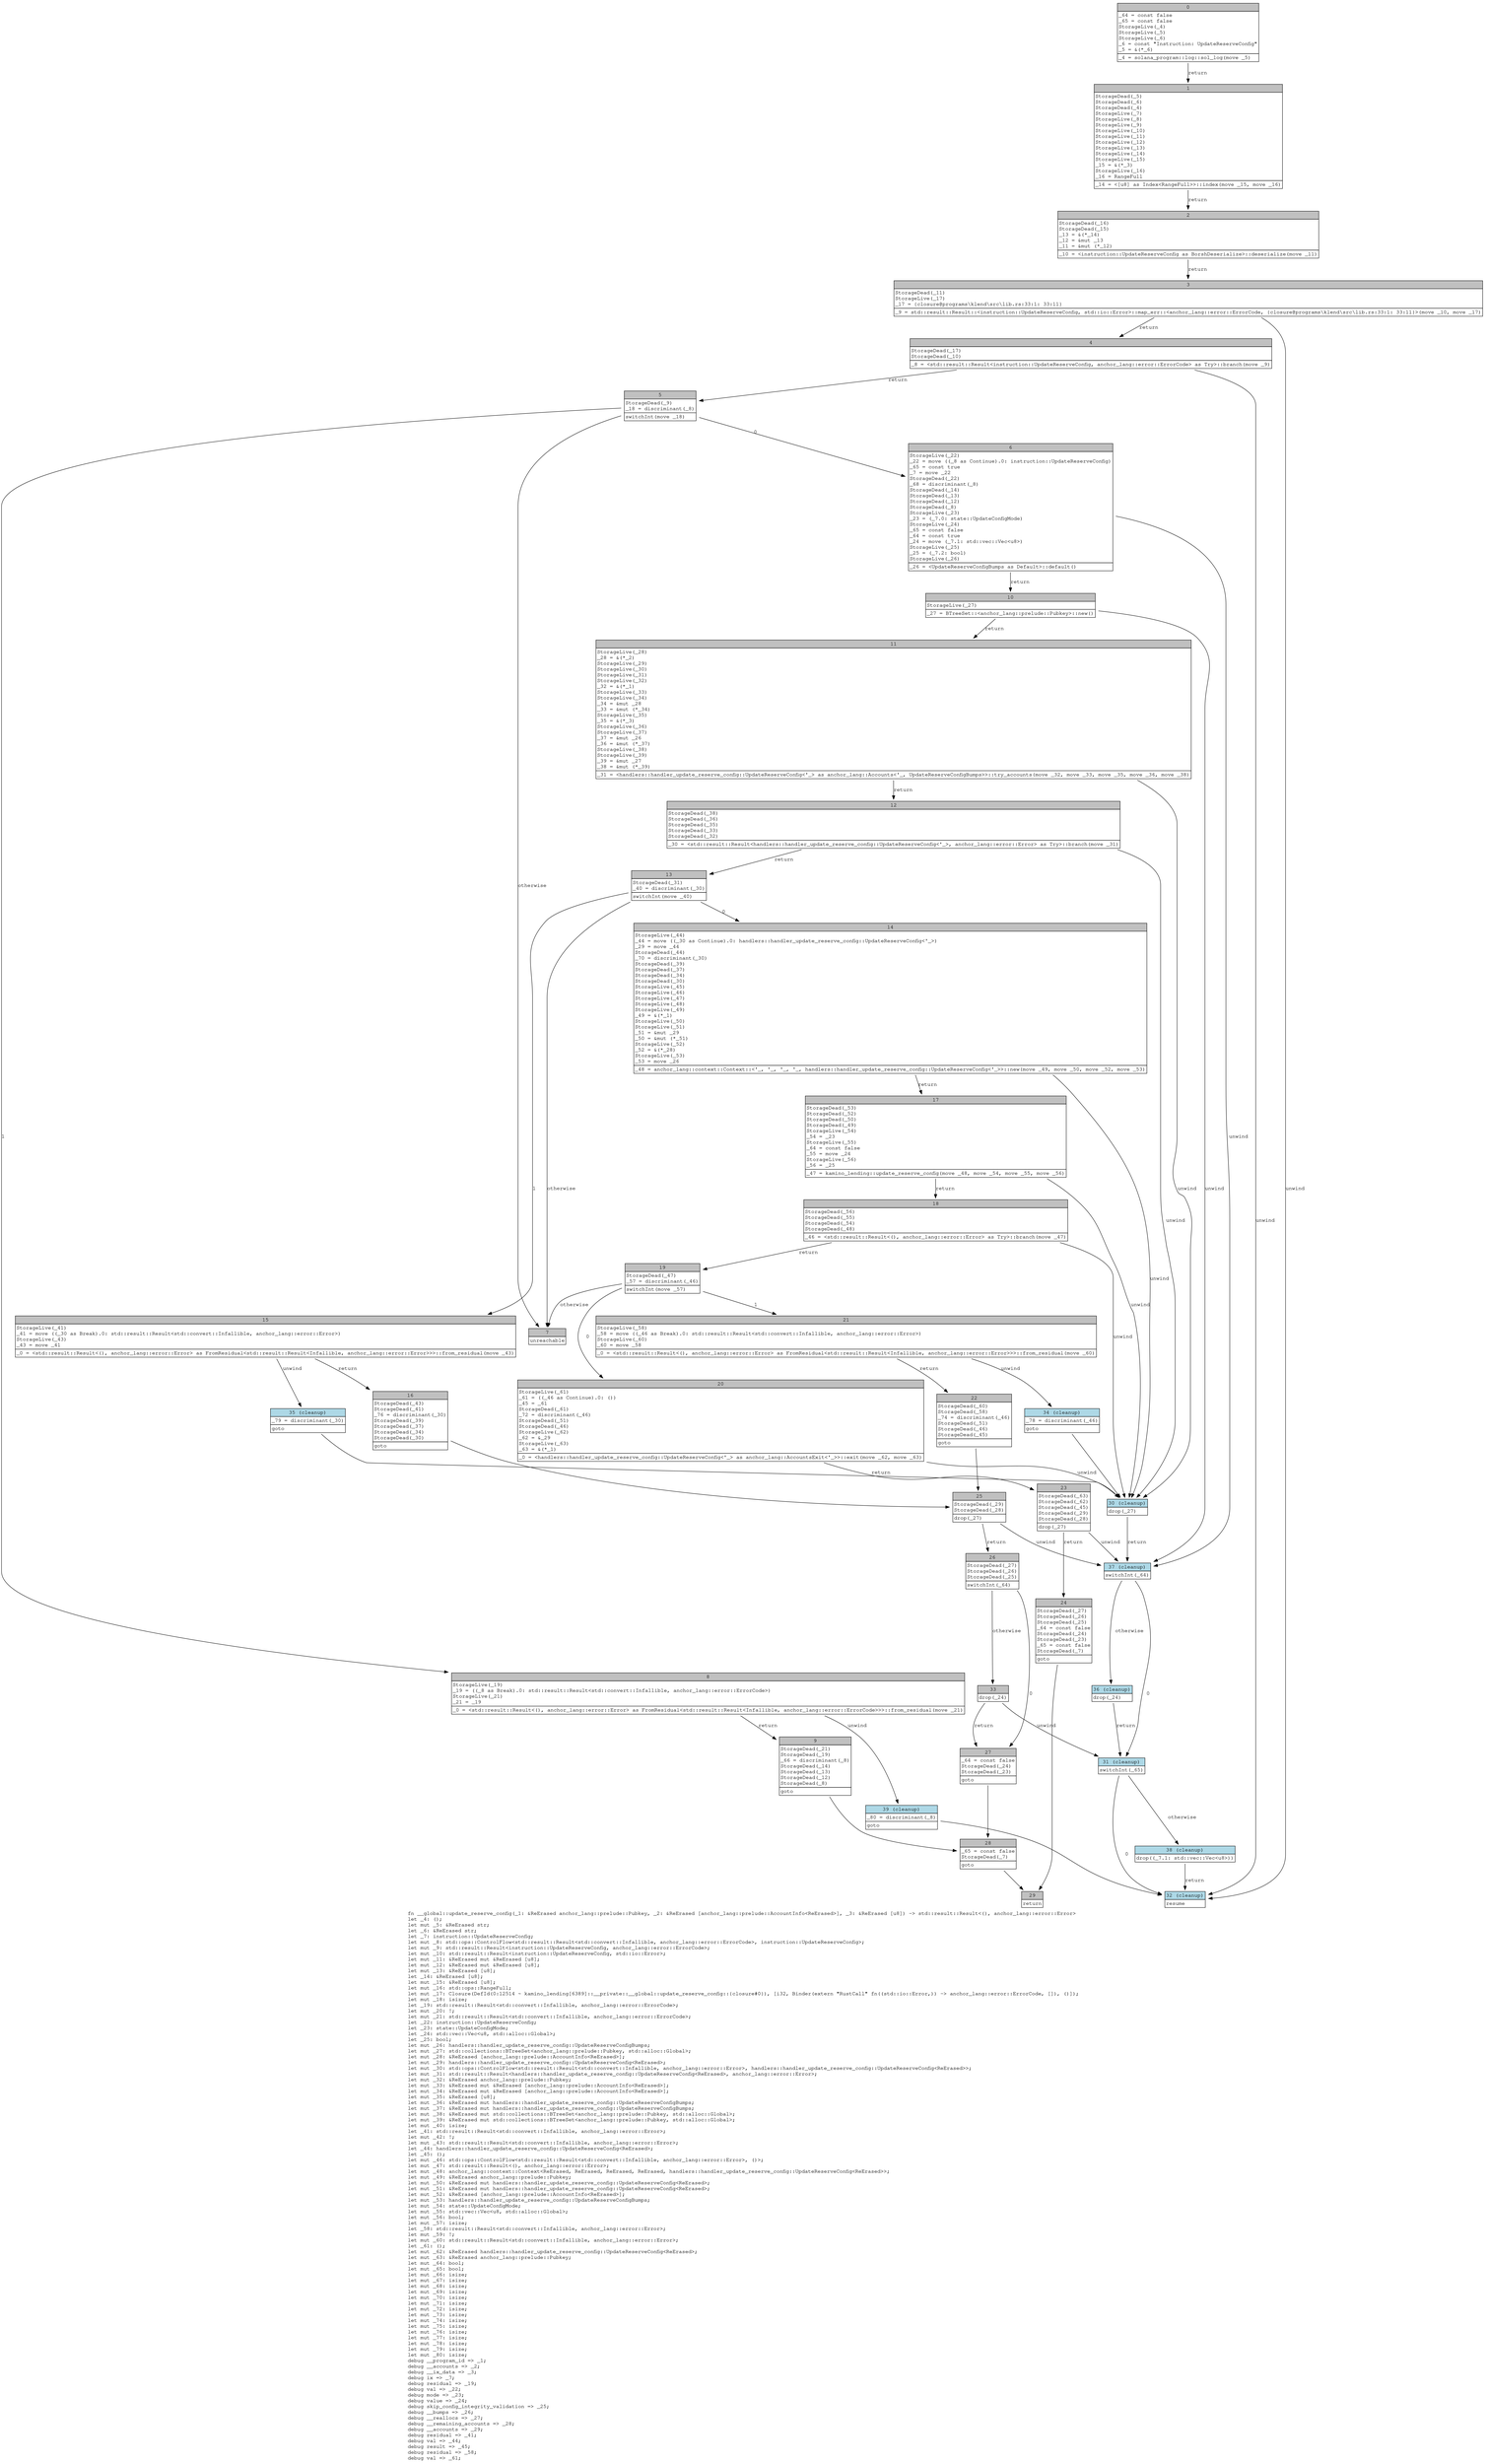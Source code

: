 digraph Mir_0_12512 {
    graph [fontname="Courier, monospace"];
    node [fontname="Courier, monospace"];
    edge [fontname="Courier, monospace"];
    label=<fn __global::update_reserve_config(_1: &amp;ReErased anchor_lang::prelude::Pubkey, _2: &amp;ReErased [anchor_lang::prelude::AccountInfo&lt;ReErased&gt;], _3: &amp;ReErased [u8]) -&gt; std::result::Result&lt;(), anchor_lang::error::Error&gt;<br align="left"/>let _4: ();<br align="left"/>let mut _5: &amp;ReErased str;<br align="left"/>let _6: &amp;ReErased str;<br align="left"/>let _7: instruction::UpdateReserveConfig;<br align="left"/>let mut _8: std::ops::ControlFlow&lt;std::result::Result&lt;std::convert::Infallible, anchor_lang::error::ErrorCode&gt;, instruction::UpdateReserveConfig&gt;;<br align="left"/>let mut _9: std::result::Result&lt;instruction::UpdateReserveConfig, anchor_lang::error::ErrorCode&gt;;<br align="left"/>let mut _10: std::result::Result&lt;instruction::UpdateReserveConfig, std::io::Error&gt;;<br align="left"/>let mut _11: &amp;ReErased mut &amp;ReErased [u8];<br align="left"/>let mut _12: &amp;ReErased mut &amp;ReErased [u8];<br align="left"/>let mut _13: &amp;ReErased [u8];<br align="left"/>let _14: &amp;ReErased [u8];<br align="left"/>let mut _15: &amp;ReErased [u8];<br align="left"/>let mut _16: std::ops::RangeFull;<br align="left"/>let mut _17: Closure(DefId(0:12514 ~ kamino_lending[6389]::__private::__global::update_reserve_config::{closure#0}), [i32, Binder(extern &quot;RustCall&quot; fn((std::io::Error,)) -&gt; anchor_lang::error::ErrorCode, []), ()]);<br align="left"/>let mut _18: isize;<br align="left"/>let _19: std::result::Result&lt;std::convert::Infallible, anchor_lang::error::ErrorCode&gt;;<br align="left"/>let mut _20: !;<br align="left"/>let mut _21: std::result::Result&lt;std::convert::Infallible, anchor_lang::error::ErrorCode&gt;;<br align="left"/>let _22: instruction::UpdateReserveConfig;<br align="left"/>let _23: state::UpdateConfigMode;<br align="left"/>let _24: std::vec::Vec&lt;u8, std::alloc::Global&gt;;<br align="left"/>let _25: bool;<br align="left"/>let mut _26: handlers::handler_update_reserve_config::UpdateReserveConfigBumps;<br align="left"/>let mut _27: std::collections::BTreeSet&lt;anchor_lang::prelude::Pubkey, std::alloc::Global&gt;;<br align="left"/>let mut _28: &amp;ReErased [anchor_lang::prelude::AccountInfo&lt;ReErased&gt;];<br align="left"/>let mut _29: handlers::handler_update_reserve_config::UpdateReserveConfig&lt;ReErased&gt;;<br align="left"/>let mut _30: std::ops::ControlFlow&lt;std::result::Result&lt;std::convert::Infallible, anchor_lang::error::Error&gt;, handlers::handler_update_reserve_config::UpdateReserveConfig&lt;ReErased&gt;&gt;;<br align="left"/>let mut _31: std::result::Result&lt;handlers::handler_update_reserve_config::UpdateReserveConfig&lt;ReErased&gt;, anchor_lang::error::Error&gt;;<br align="left"/>let mut _32: &amp;ReErased anchor_lang::prelude::Pubkey;<br align="left"/>let mut _33: &amp;ReErased mut &amp;ReErased [anchor_lang::prelude::AccountInfo&lt;ReErased&gt;];<br align="left"/>let mut _34: &amp;ReErased mut &amp;ReErased [anchor_lang::prelude::AccountInfo&lt;ReErased&gt;];<br align="left"/>let mut _35: &amp;ReErased [u8];<br align="left"/>let mut _36: &amp;ReErased mut handlers::handler_update_reserve_config::UpdateReserveConfigBumps;<br align="left"/>let mut _37: &amp;ReErased mut handlers::handler_update_reserve_config::UpdateReserveConfigBumps;<br align="left"/>let mut _38: &amp;ReErased mut std::collections::BTreeSet&lt;anchor_lang::prelude::Pubkey, std::alloc::Global&gt;;<br align="left"/>let mut _39: &amp;ReErased mut std::collections::BTreeSet&lt;anchor_lang::prelude::Pubkey, std::alloc::Global&gt;;<br align="left"/>let mut _40: isize;<br align="left"/>let _41: std::result::Result&lt;std::convert::Infallible, anchor_lang::error::Error&gt;;<br align="left"/>let mut _42: !;<br align="left"/>let mut _43: std::result::Result&lt;std::convert::Infallible, anchor_lang::error::Error&gt;;<br align="left"/>let _44: handlers::handler_update_reserve_config::UpdateReserveConfig&lt;ReErased&gt;;<br align="left"/>let _45: ();<br align="left"/>let mut _46: std::ops::ControlFlow&lt;std::result::Result&lt;std::convert::Infallible, anchor_lang::error::Error&gt;, ()&gt;;<br align="left"/>let mut _47: std::result::Result&lt;(), anchor_lang::error::Error&gt;;<br align="left"/>let mut _48: anchor_lang::context::Context&lt;ReErased, ReErased, ReErased, ReErased, handlers::handler_update_reserve_config::UpdateReserveConfig&lt;ReErased&gt;&gt;;<br align="left"/>let mut _49: &amp;ReErased anchor_lang::prelude::Pubkey;<br align="left"/>let mut _50: &amp;ReErased mut handlers::handler_update_reserve_config::UpdateReserveConfig&lt;ReErased&gt;;<br align="left"/>let mut _51: &amp;ReErased mut handlers::handler_update_reserve_config::UpdateReserveConfig&lt;ReErased&gt;;<br align="left"/>let mut _52: &amp;ReErased [anchor_lang::prelude::AccountInfo&lt;ReErased&gt;];<br align="left"/>let mut _53: handlers::handler_update_reserve_config::UpdateReserveConfigBumps;<br align="left"/>let mut _54: state::UpdateConfigMode;<br align="left"/>let mut _55: std::vec::Vec&lt;u8, std::alloc::Global&gt;;<br align="left"/>let mut _56: bool;<br align="left"/>let mut _57: isize;<br align="left"/>let _58: std::result::Result&lt;std::convert::Infallible, anchor_lang::error::Error&gt;;<br align="left"/>let mut _59: !;<br align="left"/>let mut _60: std::result::Result&lt;std::convert::Infallible, anchor_lang::error::Error&gt;;<br align="left"/>let _61: ();<br align="left"/>let mut _62: &amp;ReErased handlers::handler_update_reserve_config::UpdateReserveConfig&lt;ReErased&gt;;<br align="left"/>let mut _63: &amp;ReErased anchor_lang::prelude::Pubkey;<br align="left"/>let mut _64: bool;<br align="left"/>let mut _65: bool;<br align="left"/>let mut _66: isize;<br align="left"/>let mut _67: isize;<br align="left"/>let mut _68: isize;<br align="left"/>let mut _69: isize;<br align="left"/>let mut _70: isize;<br align="left"/>let mut _71: isize;<br align="left"/>let mut _72: isize;<br align="left"/>let mut _73: isize;<br align="left"/>let mut _74: isize;<br align="left"/>let mut _75: isize;<br align="left"/>let mut _76: isize;<br align="left"/>let mut _77: isize;<br align="left"/>let mut _78: isize;<br align="left"/>let mut _79: isize;<br align="left"/>let mut _80: isize;<br align="left"/>debug __program_id =&gt; _1;<br align="left"/>debug __accounts =&gt; _2;<br align="left"/>debug __ix_data =&gt; _3;<br align="left"/>debug ix =&gt; _7;<br align="left"/>debug residual =&gt; _19;<br align="left"/>debug val =&gt; _22;<br align="left"/>debug mode =&gt; _23;<br align="left"/>debug value =&gt; _24;<br align="left"/>debug skip_config_integrity_validation =&gt; _25;<br align="left"/>debug __bumps =&gt; _26;<br align="left"/>debug __reallocs =&gt; _27;<br align="left"/>debug __remaining_accounts =&gt; _28;<br align="left"/>debug __accounts =&gt; _29;<br align="left"/>debug residual =&gt; _41;<br align="left"/>debug val =&gt; _44;<br align="left"/>debug result =&gt; _45;<br align="left"/>debug residual =&gt; _58;<br align="left"/>debug val =&gt; _61;<br align="left"/>>;
    bb0__0_12512 [shape="none", label=<<table border="0" cellborder="1" cellspacing="0"><tr><td bgcolor="gray" align="center" colspan="1">0</td></tr><tr><td align="left" balign="left">_64 = const false<br/>_65 = const false<br/>StorageLive(_4)<br/>StorageLive(_5)<br/>StorageLive(_6)<br/>_6 = const &quot;Instruction: UpdateReserveConfig&quot;<br/>_5 = &amp;(*_6)<br/></td></tr><tr><td align="left">_4 = solana_program::log::sol_log(move _5)</td></tr></table>>];
    bb1__0_12512 [shape="none", label=<<table border="0" cellborder="1" cellspacing="0"><tr><td bgcolor="gray" align="center" colspan="1">1</td></tr><tr><td align="left" balign="left">StorageDead(_5)<br/>StorageDead(_6)<br/>StorageDead(_4)<br/>StorageLive(_7)<br/>StorageLive(_8)<br/>StorageLive(_9)<br/>StorageLive(_10)<br/>StorageLive(_11)<br/>StorageLive(_12)<br/>StorageLive(_13)<br/>StorageLive(_14)<br/>StorageLive(_15)<br/>_15 = &amp;(*_3)<br/>StorageLive(_16)<br/>_16 = RangeFull<br/></td></tr><tr><td align="left">_14 = &lt;[u8] as Index&lt;RangeFull&gt;&gt;::index(move _15, move _16)</td></tr></table>>];
    bb2__0_12512 [shape="none", label=<<table border="0" cellborder="1" cellspacing="0"><tr><td bgcolor="gray" align="center" colspan="1">2</td></tr><tr><td align="left" balign="left">StorageDead(_16)<br/>StorageDead(_15)<br/>_13 = &amp;(*_14)<br/>_12 = &amp;mut _13<br/>_11 = &amp;mut (*_12)<br/></td></tr><tr><td align="left">_10 = &lt;instruction::UpdateReserveConfig as BorshDeserialize&gt;::deserialize(move _11)</td></tr></table>>];
    bb3__0_12512 [shape="none", label=<<table border="0" cellborder="1" cellspacing="0"><tr><td bgcolor="gray" align="center" colspan="1">3</td></tr><tr><td align="left" balign="left">StorageDead(_11)<br/>StorageLive(_17)<br/>_17 = {closure@programs\klend\src\lib.rs:33:1: 33:11}<br/></td></tr><tr><td align="left">_9 = std::result::Result::&lt;instruction::UpdateReserveConfig, std::io::Error&gt;::map_err::&lt;anchor_lang::error::ErrorCode, {closure@programs\klend\src\lib.rs:33:1: 33:11}&gt;(move _10, move _17)</td></tr></table>>];
    bb4__0_12512 [shape="none", label=<<table border="0" cellborder="1" cellspacing="0"><tr><td bgcolor="gray" align="center" colspan="1">4</td></tr><tr><td align="left" balign="left">StorageDead(_17)<br/>StorageDead(_10)<br/></td></tr><tr><td align="left">_8 = &lt;std::result::Result&lt;instruction::UpdateReserveConfig, anchor_lang::error::ErrorCode&gt; as Try&gt;::branch(move _9)</td></tr></table>>];
    bb5__0_12512 [shape="none", label=<<table border="0" cellborder="1" cellspacing="0"><tr><td bgcolor="gray" align="center" colspan="1">5</td></tr><tr><td align="left" balign="left">StorageDead(_9)<br/>_18 = discriminant(_8)<br/></td></tr><tr><td align="left">switchInt(move _18)</td></tr></table>>];
    bb6__0_12512 [shape="none", label=<<table border="0" cellborder="1" cellspacing="0"><tr><td bgcolor="gray" align="center" colspan="1">6</td></tr><tr><td align="left" balign="left">StorageLive(_22)<br/>_22 = move ((_8 as Continue).0: instruction::UpdateReserveConfig)<br/>_65 = const true<br/>_7 = move _22<br/>StorageDead(_22)<br/>_68 = discriminant(_8)<br/>StorageDead(_14)<br/>StorageDead(_13)<br/>StorageDead(_12)<br/>StorageDead(_8)<br/>StorageLive(_23)<br/>_23 = (_7.0: state::UpdateConfigMode)<br/>StorageLive(_24)<br/>_65 = const false<br/>_64 = const true<br/>_24 = move (_7.1: std::vec::Vec&lt;u8&gt;)<br/>StorageLive(_25)<br/>_25 = (_7.2: bool)<br/>StorageLive(_26)<br/></td></tr><tr><td align="left">_26 = &lt;UpdateReserveConfigBumps as Default&gt;::default()</td></tr></table>>];
    bb7__0_12512 [shape="none", label=<<table border="0" cellborder="1" cellspacing="0"><tr><td bgcolor="gray" align="center" colspan="1">7</td></tr><tr><td align="left">unreachable</td></tr></table>>];
    bb8__0_12512 [shape="none", label=<<table border="0" cellborder="1" cellspacing="0"><tr><td bgcolor="gray" align="center" colspan="1">8</td></tr><tr><td align="left" balign="left">StorageLive(_19)<br/>_19 = ((_8 as Break).0: std::result::Result&lt;std::convert::Infallible, anchor_lang::error::ErrorCode&gt;)<br/>StorageLive(_21)<br/>_21 = _19<br/></td></tr><tr><td align="left">_0 = &lt;std::result::Result&lt;(), anchor_lang::error::Error&gt; as FromResidual&lt;std::result::Result&lt;Infallible, anchor_lang::error::ErrorCode&gt;&gt;&gt;::from_residual(move _21)</td></tr></table>>];
    bb9__0_12512 [shape="none", label=<<table border="0" cellborder="1" cellspacing="0"><tr><td bgcolor="gray" align="center" colspan="1">9</td></tr><tr><td align="left" balign="left">StorageDead(_21)<br/>StorageDead(_19)<br/>_66 = discriminant(_8)<br/>StorageDead(_14)<br/>StorageDead(_13)<br/>StorageDead(_12)<br/>StorageDead(_8)<br/></td></tr><tr><td align="left">goto</td></tr></table>>];
    bb10__0_12512 [shape="none", label=<<table border="0" cellborder="1" cellspacing="0"><tr><td bgcolor="gray" align="center" colspan="1">10</td></tr><tr><td align="left" balign="left">StorageLive(_27)<br/></td></tr><tr><td align="left">_27 = BTreeSet::&lt;anchor_lang::prelude::Pubkey&gt;::new()</td></tr></table>>];
    bb11__0_12512 [shape="none", label=<<table border="0" cellborder="1" cellspacing="0"><tr><td bgcolor="gray" align="center" colspan="1">11</td></tr><tr><td align="left" balign="left">StorageLive(_28)<br/>_28 = &amp;(*_2)<br/>StorageLive(_29)<br/>StorageLive(_30)<br/>StorageLive(_31)<br/>StorageLive(_32)<br/>_32 = &amp;(*_1)<br/>StorageLive(_33)<br/>StorageLive(_34)<br/>_34 = &amp;mut _28<br/>_33 = &amp;mut (*_34)<br/>StorageLive(_35)<br/>_35 = &amp;(*_3)<br/>StorageLive(_36)<br/>StorageLive(_37)<br/>_37 = &amp;mut _26<br/>_36 = &amp;mut (*_37)<br/>StorageLive(_38)<br/>StorageLive(_39)<br/>_39 = &amp;mut _27<br/>_38 = &amp;mut (*_39)<br/></td></tr><tr><td align="left">_31 = &lt;handlers::handler_update_reserve_config::UpdateReserveConfig&lt;'_&gt; as anchor_lang::Accounts&lt;'_, UpdateReserveConfigBumps&gt;&gt;::try_accounts(move _32, move _33, move _35, move _36, move _38)</td></tr></table>>];
    bb12__0_12512 [shape="none", label=<<table border="0" cellborder="1" cellspacing="0"><tr><td bgcolor="gray" align="center" colspan="1">12</td></tr><tr><td align="left" balign="left">StorageDead(_38)<br/>StorageDead(_36)<br/>StorageDead(_35)<br/>StorageDead(_33)<br/>StorageDead(_32)<br/></td></tr><tr><td align="left">_30 = &lt;std::result::Result&lt;handlers::handler_update_reserve_config::UpdateReserveConfig&lt;'_&gt;, anchor_lang::error::Error&gt; as Try&gt;::branch(move _31)</td></tr></table>>];
    bb13__0_12512 [shape="none", label=<<table border="0" cellborder="1" cellspacing="0"><tr><td bgcolor="gray" align="center" colspan="1">13</td></tr><tr><td align="left" balign="left">StorageDead(_31)<br/>_40 = discriminant(_30)<br/></td></tr><tr><td align="left">switchInt(move _40)</td></tr></table>>];
    bb14__0_12512 [shape="none", label=<<table border="0" cellborder="1" cellspacing="0"><tr><td bgcolor="gray" align="center" colspan="1">14</td></tr><tr><td align="left" balign="left">StorageLive(_44)<br/>_44 = move ((_30 as Continue).0: handlers::handler_update_reserve_config::UpdateReserveConfig&lt;'_&gt;)<br/>_29 = move _44<br/>StorageDead(_44)<br/>_70 = discriminant(_30)<br/>StorageDead(_39)<br/>StorageDead(_37)<br/>StorageDead(_34)<br/>StorageDead(_30)<br/>StorageLive(_45)<br/>StorageLive(_46)<br/>StorageLive(_47)<br/>StorageLive(_48)<br/>StorageLive(_49)<br/>_49 = &amp;(*_1)<br/>StorageLive(_50)<br/>StorageLive(_51)<br/>_51 = &amp;mut _29<br/>_50 = &amp;mut (*_51)<br/>StorageLive(_52)<br/>_52 = &amp;(*_28)<br/>StorageLive(_53)<br/>_53 = move _26<br/></td></tr><tr><td align="left">_48 = anchor_lang::context::Context::&lt;'_, '_, '_, '_, handlers::handler_update_reserve_config::UpdateReserveConfig&lt;'_&gt;&gt;::new(move _49, move _50, move _52, move _53)</td></tr></table>>];
    bb15__0_12512 [shape="none", label=<<table border="0" cellborder="1" cellspacing="0"><tr><td bgcolor="gray" align="center" colspan="1">15</td></tr><tr><td align="left" balign="left">StorageLive(_41)<br/>_41 = move ((_30 as Break).0: std::result::Result&lt;std::convert::Infallible, anchor_lang::error::Error&gt;)<br/>StorageLive(_43)<br/>_43 = move _41<br/></td></tr><tr><td align="left">_0 = &lt;std::result::Result&lt;(), anchor_lang::error::Error&gt; as FromResidual&lt;std::result::Result&lt;Infallible, anchor_lang::error::Error&gt;&gt;&gt;::from_residual(move _43)</td></tr></table>>];
    bb16__0_12512 [shape="none", label=<<table border="0" cellborder="1" cellspacing="0"><tr><td bgcolor="gray" align="center" colspan="1">16</td></tr><tr><td align="left" balign="left">StorageDead(_43)<br/>StorageDead(_41)<br/>_76 = discriminant(_30)<br/>StorageDead(_39)<br/>StorageDead(_37)<br/>StorageDead(_34)<br/>StorageDead(_30)<br/></td></tr><tr><td align="left">goto</td></tr></table>>];
    bb17__0_12512 [shape="none", label=<<table border="0" cellborder="1" cellspacing="0"><tr><td bgcolor="gray" align="center" colspan="1">17</td></tr><tr><td align="left" balign="left">StorageDead(_53)<br/>StorageDead(_52)<br/>StorageDead(_50)<br/>StorageDead(_49)<br/>StorageLive(_54)<br/>_54 = _23<br/>StorageLive(_55)<br/>_64 = const false<br/>_55 = move _24<br/>StorageLive(_56)<br/>_56 = _25<br/></td></tr><tr><td align="left">_47 = kamino_lending::update_reserve_config(move _48, move _54, move _55, move _56)</td></tr></table>>];
    bb18__0_12512 [shape="none", label=<<table border="0" cellborder="1" cellspacing="0"><tr><td bgcolor="gray" align="center" colspan="1">18</td></tr><tr><td align="left" balign="left">StorageDead(_56)<br/>StorageDead(_55)<br/>StorageDead(_54)<br/>StorageDead(_48)<br/></td></tr><tr><td align="left">_46 = &lt;std::result::Result&lt;(), anchor_lang::error::Error&gt; as Try&gt;::branch(move _47)</td></tr></table>>];
    bb19__0_12512 [shape="none", label=<<table border="0" cellborder="1" cellspacing="0"><tr><td bgcolor="gray" align="center" colspan="1">19</td></tr><tr><td align="left" balign="left">StorageDead(_47)<br/>_57 = discriminant(_46)<br/></td></tr><tr><td align="left">switchInt(move _57)</td></tr></table>>];
    bb20__0_12512 [shape="none", label=<<table border="0" cellborder="1" cellspacing="0"><tr><td bgcolor="gray" align="center" colspan="1">20</td></tr><tr><td align="left" balign="left">StorageLive(_61)<br/>_61 = ((_46 as Continue).0: ())<br/>_45 = _61<br/>StorageDead(_61)<br/>_72 = discriminant(_46)<br/>StorageDead(_51)<br/>StorageDead(_46)<br/>StorageLive(_62)<br/>_62 = &amp;_29<br/>StorageLive(_63)<br/>_63 = &amp;(*_1)<br/></td></tr><tr><td align="left">_0 = &lt;handlers::handler_update_reserve_config::UpdateReserveConfig&lt;'_&gt; as anchor_lang::AccountsExit&lt;'_&gt;&gt;::exit(move _62, move _63)</td></tr></table>>];
    bb21__0_12512 [shape="none", label=<<table border="0" cellborder="1" cellspacing="0"><tr><td bgcolor="gray" align="center" colspan="1">21</td></tr><tr><td align="left" balign="left">StorageLive(_58)<br/>_58 = move ((_46 as Break).0: std::result::Result&lt;std::convert::Infallible, anchor_lang::error::Error&gt;)<br/>StorageLive(_60)<br/>_60 = move _58<br/></td></tr><tr><td align="left">_0 = &lt;std::result::Result&lt;(), anchor_lang::error::Error&gt; as FromResidual&lt;std::result::Result&lt;Infallible, anchor_lang::error::Error&gt;&gt;&gt;::from_residual(move _60)</td></tr></table>>];
    bb22__0_12512 [shape="none", label=<<table border="0" cellborder="1" cellspacing="0"><tr><td bgcolor="gray" align="center" colspan="1">22</td></tr><tr><td align="left" balign="left">StorageDead(_60)<br/>StorageDead(_58)<br/>_74 = discriminant(_46)<br/>StorageDead(_51)<br/>StorageDead(_46)<br/>StorageDead(_45)<br/></td></tr><tr><td align="left">goto</td></tr></table>>];
    bb23__0_12512 [shape="none", label=<<table border="0" cellborder="1" cellspacing="0"><tr><td bgcolor="gray" align="center" colspan="1">23</td></tr><tr><td align="left" balign="left">StorageDead(_63)<br/>StorageDead(_62)<br/>StorageDead(_45)<br/>StorageDead(_29)<br/>StorageDead(_28)<br/></td></tr><tr><td align="left">drop(_27)</td></tr></table>>];
    bb24__0_12512 [shape="none", label=<<table border="0" cellborder="1" cellspacing="0"><tr><td bgcolor="gray" align="center" colspan="1">24</td></tr><tr><td align="left" balign="left">StorageDead(_27)<br/>StorageDead(_26)<br/>StorageDead(_25)<br/>_64 = const false<br/>StorageDead(_24)<br/>StorageDead(_23)<br/>_65 = const false<br/>StorageDead(_7)<br/></td></tr><tr><td align="left">goto</td></tr></table>>];
    bb25__0_12512 [shape="none", label=<<table border="0" cellborder="1" cellspacing="0"><tr><td bgcolor="gray" align="center" colspan="1">25</td></tr><tr><td align="left" balign="left">StorageDead(_29)<br/>StorageDead(_28)<br/></td></tr><tr><td align="left">drop(_27)</td></tr></table>>];
    bb26__0_12512 [shape="none", label=<<table border="0" cellborder="1" cellspacing="0"><tr><td bgcolor="gray" align="center" colspan="1">26</td></tr><tr><td align="left" balign="left">StorageDead(_27)<br/>StorageDead(_26)<br/>StorageDead(_25)<br/></td></tr><tr><td align="left">switchInt(_64)</td></tr></table>>];
    bb27__0_12512 [shape="none", label=<<table border="0" cellborder="1" cellspacing="0"><tr><td bgcolor="gray" align="center" colspan="1">27</td></tr><tr><td align="left" balign="left">_64 = const false<br/>StorageDead(_24)<br/>StorageDead(_23)<br/></td></tr><tr><td align="left">goto</td></tr></table>>];
    bb28__0_12512 [shape="none", label=<<table border="0" cellborder="1" cellspacing="0"><tr><td bgcolor="gray" align="center" colspan="1">28</td></tr><tr><td align="left" balign="left">_65 = const false<br/>StorageDead(_7)<br/></td></tr><tr><td align="left">goto</td></tr></table>>];
    bb29__0_12512 [shape="none", label=<<table border="0" cellborder="1" cellspacing="0"><tr><td bgcolor="gray" align="center" colspan="1">29</td></tr><tr><td align="left">return</td></tr></table>>];
    bb30__0_12512 [shape="none", label=<<table border="0" cellborder="1" cellspacing="0"><tr><td bgcolor="lightblue" align="center" colspan="1">30 (cleanup)</td></tr><tr><td align="left">drop(_27)</td></tr></table>>];
    bb31__0_12512 [shape="none", label=<<table border="0" cellborder="1" cellspacing="0"><tr><td bgcolor="lightblue" align="center" colspan="1">31 (cleanup)</td></tr><tr><td align="left">switchInt(_65)</td></tr></table>>];
    bb32__0_12512 [shape="none", label=<<table border="0" cellborder="1" cellspacing="0"><tr><td bgcolor="lightblue" align="center" colspan="1">32 (cleanup)</td></tr><tr><td align="left">resume</td></tr></table>>];
    bb33__0_12512 [shape="none", label=<<table border="0" cellborder="1" cellspacing="0"><tr><td bgcolor="gray" align="center" colspan="1">33</td></tr><tr><td align="left">drop(_24)</td></tr></table>>];
    bb34__0_12512 [shape="none", label=<<table border="0" cellborder="1" cellspacing="0"><tr><td bgcolor="lightblue" align="center" colspan="1">34 (cleanup)</td></tr><tr><td align="left" balign="left">_78 = discriminant(_46)<br/></td></tr><tr><td align="left">goto</td></tr></table>>];
    bb35__0_12512 [shape="none", label=<<table border="0" cellborder="1" cellspacing="0"><tr><td bgcolor="lightblue" align="center" colspan="1">35 (cleanup)</td></tr><tr><td align="left" balign="left">_79 = discriminant(_30)<br/></td></tr><tr><td align="left">goto</td></tr></table>>];
    bb36__0_12512 [shape="none", label=<<table border="0" cellborder="1" cellspacing="0"><tr><td bgcolor="lightblue" align="center" colspan="1">36 (cleanup)</td></tr><tr><td align="left">drop(_24)</td></tr></table>>];
    bb37__0_12512 [shape="none", label=<<table border="0" cellborder="1" cellspacing="0"><tr><td bgcolor="lightblue" align="center" colspan="1">37 (cleanup)</td></tr><tr><td align="left">switchInt(_64)</td></tr></table>>];
    bb38__0_12512 [shape="none", label=<<table border="0" cellborder="1" cellspacing="0"><tr><td bgcolor="lightblue" align="center" colspan="1">38 (cleanup)</td></tr><tr><td align="left">drop((_7.1: std::vec::Vec&lt;u8&gt;))</td></tr></table>>];
    bb39__0_12512 [shape="none", label=<<table border="0" cellborder="1" cellspacing="0"><tr><td bgcolor="lightblue" align="center" colspan="1">39 (cleanup)</td></tr><tr><td align="left" balign="left">_80 = discriminant(_8)<br/></td></tr><tr><td align="left">goto</td></tr></table>>];
    bb0__0_12512 -> bb1__0_12512 [label="return"];
    bb1__0_12512 -> bb2__0_12512 [label="return"];
    bb2__0_12512 -> bb3__0_12512 [label="return"];
    bb3__0_12512 -> bb4__0_12512 [label="return"];
    bb3__0_12512 -> bb32__0_12512 [label="unwind"];
    bb4__0_12512 -> bb5__0_12512 [label="return"];
    bb4__0_12512 -> bb32__0_12512 [label="unwind"];
    bb5__0_12512 -> bb6__0_12512 [label="0"];
    bb5__0_12512 -> bb8__0_12512 [label="1"];
    bb5__0_12512 -> bb7__0_12512 [label="otherwise"];
    bb6__0_12512 -> bb10__0_12512 [label="return"];
    bb6__0_12512 -> bb37__0_12512 [label="unwind"];
    bb8__0_12512 -> bb9__0_12512 [label="return"];
    bb8__0_12512 -> bb39__0_12512 [label="unwind"];
    bb9__0_12512 -> bb28__0_12512 [label=""];
    bb10__0_12512 -> bb11__0_12512 [label="return"];
    bb10__0_12512 -> bb37__0_12512 [label="unwind"];
    bb11__0_12512 -> bb12__0_12512 [label="return"];
    bb11__0_12512 -> bb30__0_12512 [label="unwind"];
    bb12__0_12512 -> bb13__0_12512 [label="return"];
    bb12__0_12512 -> bb30__0_12512 [label="unwind"];
    bb13__0_12512 -> bb14__0_12512 [label="0"];
    bb13__0_12512 -> bb15__0_12512 [label="1"];
    bb13__0_12512 -> bb7__0_12512 [label="otherwise"];
    bb14__0_12512 -> bb17__0_12512 [label="return"];
    bb14__0_12512 -> bb30__0_12512 [label="unwind"];
    bb15__0_12512 -> bb16__0_12512 [label="return"];
    bb15__0_12512 -> bb35__0_12512 [label="unwind"];
    bb16__0_12512 -> bb25__0_12512 [label=""];
    bb17__0_12512 -> bb18__0_12512 [label="return"];
    bb17__0_12512 -> bb30__0_12512 [label="unwind"];
    bb18__0_12512 -> bb19__0_12512 [label="return"];
    bb18__0_12512 -> bb30__0_12512 [label="unwind"];
    bb19__0_12512 -> bb20__0_12512 [label="0"];
    bb19__0_12512 -> bb21__0_12512 [label="1"];
    bb19__0_12512 -> bb7__0_12512 [label="otherwise"];
    bb20__0_12512 -> bb23__0_12512 [label="return"];
    bb20__0_12512 -> bb30__0_12512 [label="unwind"];
    bb21__0_12512 -> bb22__0_12512 [label="return"];
    bb21__0_12512 -> bb34__0_12512 [label="unwind"];
    bb22__0_12512 -> bb25__0_12512 [label=""];
    bb23__0_12512 -> bb24__0_12512 [label="return"];
    bb23__0_12512 -> bb37__0_12512 [label="unwind"];
    bb24__0_12512 -> bb29__0_12512 [label=""];
    bb25__0_12512 -> bb26__0_12512 [label="return"];
    bb25__0_12512 -> bb37__0_12512 [label="unwind"];
    bb26__0_12512 -> bb27__0_12512 [label="0"];
    bb26__0_12512 -> bb33__0_12512 [label="otherwise"];
    bb27__0_12512 -> bb28__0_12512 [label=""];
    bb28__0_12512 -> bb29__0_12512 [label=""];
    bb30__0_12512 -> bb37__0_12512 [label="return"];
    bb31__0_12512 -> bb32__0_12512 [label="0"];
    bb31__0_12512 -> bb38__0_12512 [label="otherwise"];
    bb33__0_12512 -> bb27__0_12512 [label="return"];
    bb33__0_12512 -> bb31__0_12512 [label="unwind"];
    bb34__0_12512 -> bb30__0_12512 [label=""];
    bb35__0_12512 -> bb30__0_12512 [label=""];
    bb36__0_12512 -> bb31__0_12512 [label="return"];
    bb37__0_12512 -> bb31__0_12512 [label="0"];
    bb37__0_12512 -> bb36__0_12512 [label="otherwise"];
    bb38__0_12512 -> bb32__0_12512 [label="return"];
    bb39__0_12512 -> bb32__0_12512 [label=""];
}
